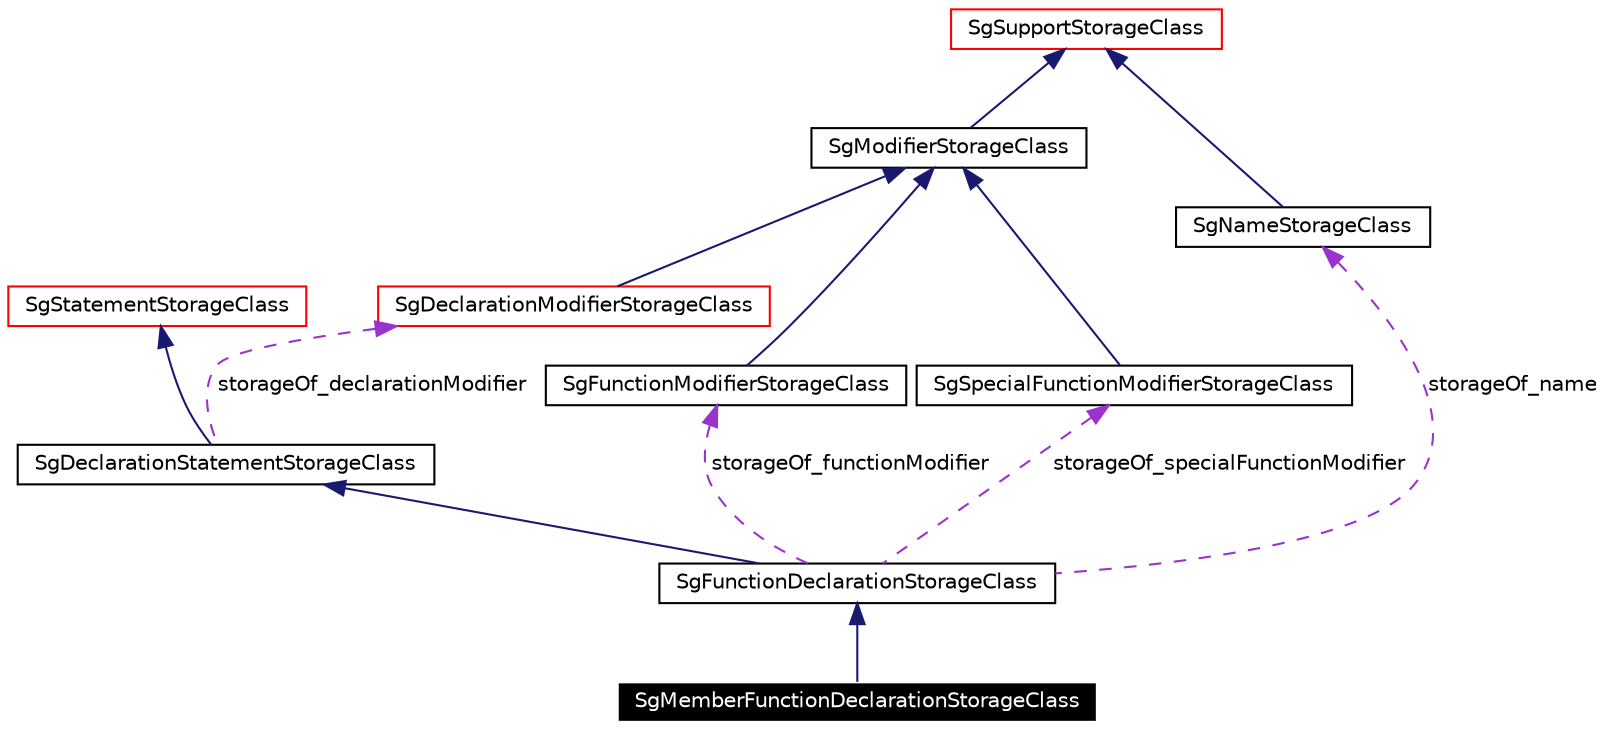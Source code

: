 digraph G
{
  edge [fontname="Helvetica",fontsize=10,labelfontname="Helvetica",labelfontsize=10];
  node [fontname="Helvetica",fontsize=10,shape=record];
  Node1 [label="SgMemberFunctionDeclarationStorageClass",height=0.2,width=0.4,color="white", fillcolor="black", style="filled" fontcolor="white"];
  Node2 -> Node1 [dir=back,color="midnightblue",fontsize=10,style="solid",fontname="Helvetica"];
  Node2 [label="SgFunctionDeclarationStorageClass",height=0.2,width=0.4,color="black",URL="$classSgFunctionDeclarationStorageClass.html"];
  Node3 -> Node2 [dir=back,color="midnightblue",fontsize=10,style="solid",fontname="Helvetica"];
  Node3 [label="SgDeclarationStatementStorageClass",height=0.2,width=0.4,color="black",URL="$classSgDeclarationStatementStorageClass.html"];
  Node4 -> Node3 [dir=back,color="midnightblue",fontsize=10,style="solid",fontname="Helvetica"];
  Node4 [label="SgStatementStorageClass",height=0.2,width=0.4,color="red",URL="$classSgStatementStorageClass.html"];
  Node5 -> Node3 [dir=back,color="darkorchid3",fontsize=10,style="dashed",label="storageOf_declarationModifier",fontname="Helvetica"];
  Node5 [label="SgDeclarationModifierStorageClass",height=0.2,width=0.4,color="red",URL="$classSgDeclarationModifierStorageClass.html"];
  Node6 -> Node5 [dir=back,color="midnightblue",fontsize=10,style="solid",fontname="Helvetica"];
  Node6 [label="SgModifierStorageClass",height=0.2,width=0.4,color="black",URL="$classSgModifierStorageClass.html"];
  Node7 -> Node6 [dir=back,color="midnightblue",fontsize=10,style="solid",fontname="Helvetica"];
  Node7 [label="SgSupportStorageClass",height=0.2,width=0.4,color="red",URL="$classSgSupportStorageClass.html"];
  Node8 -> Node2 [dir=back,color="darkorchid3",fontsize=10,style="dashed",label="storageOf_name",fontname="Helvetica"];
  Node8 [label="SgNameStorageClass",height=0.2,width=0.4,color="black",URL="$classSgNameStorageClass.html"];
  Node7 -> Node8 [dir=back,color="midnightblue",fontsize=10,style="solid",fontname="Helvetica"];
  Node9 -> Node2 [dir=back,color="darkorchid3",fontsize=10,style="dashed",label="storageOf_functionModifier",fontname="Helvetica"];
  Node9 [label="SgFunctionModifierStorageClass",height=0.2,width=0.4,color="black",URL="$classSgFunctionModifierStorageClass.html"];
  Node6 -> Node9 [dir=back,color="midnightblue",fontsize=10,style="solid",fontname="Helvetica"];
  Node10 -> Node2 [dir=back,color="darkorchid3",fontsize=10,style="dashed",label="storageOf_specialFunctionModifier",fontname="Helvetica"];
  Node10 [label="SgSpecialFunctionModifierStorageClass",height=0.2,width=0.4,color="black",URL="$classSgSpecialFunctionModifierStorageClass.html"];
  Node6 -> Node10 [dir=back,color="midnightblue",fontsize=10,style="solid",fontname="Helvetica"];
}
